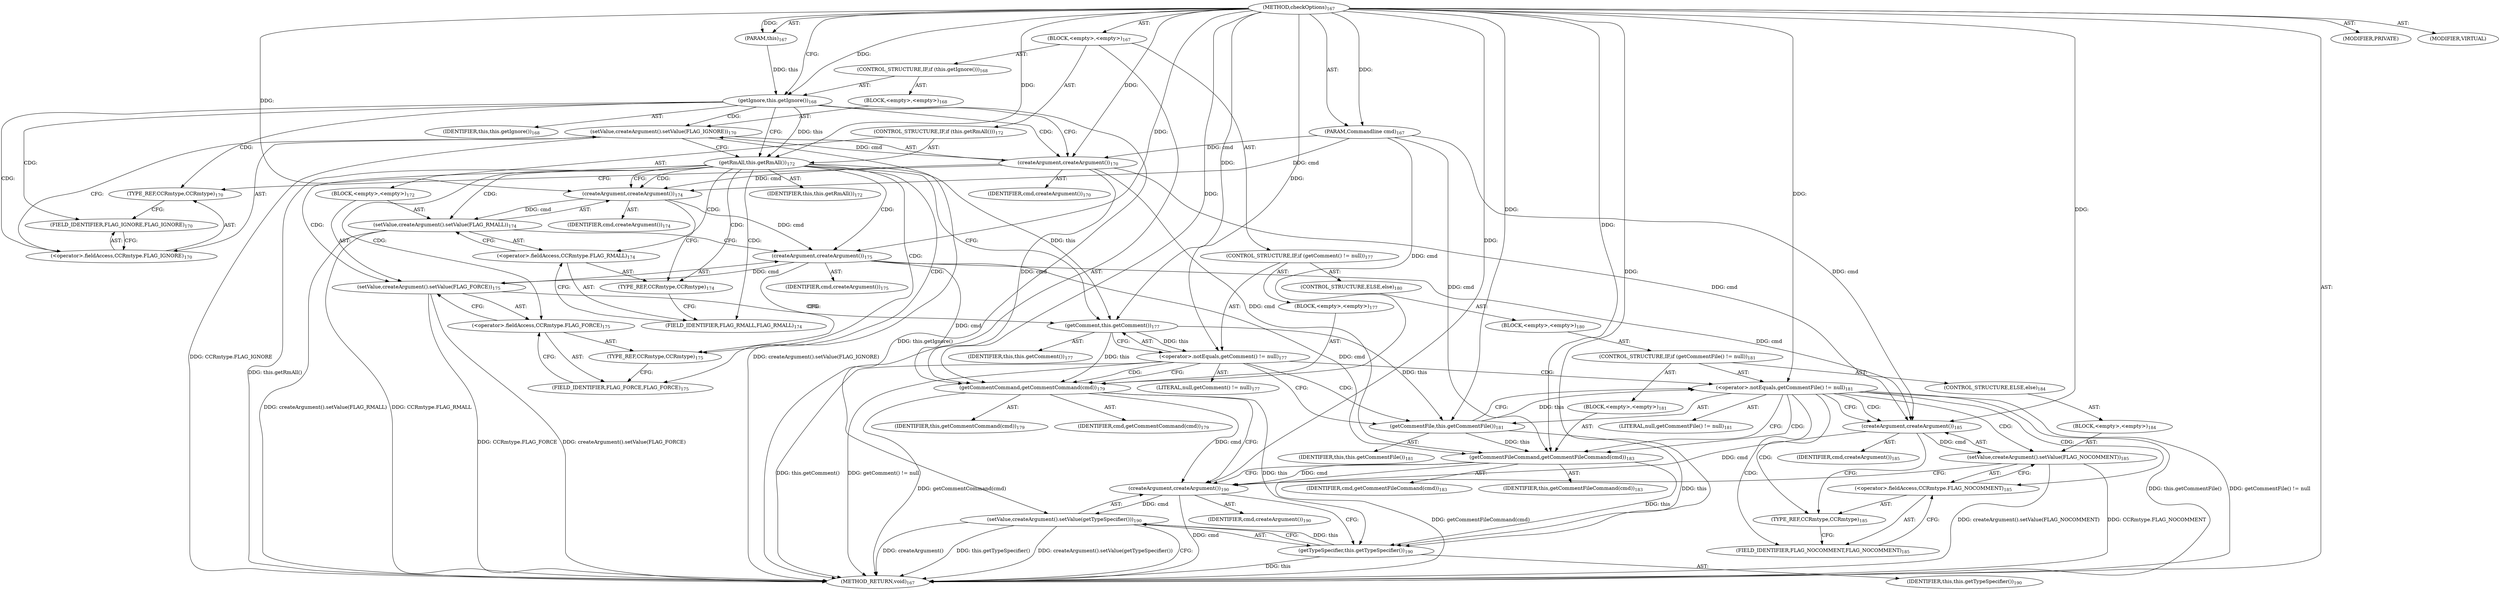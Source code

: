 digraph "checkOptions" {  
"111669149697" [label = <(METHOD,checkOptions)<SUB>167</SUB>> ]
"115964116993" [label = <(PARAM,this)<SUB>167</SUB>> ]
"115964116997" [label = <(PARAM,Commandline cmd)<SUB>167</SUB>> ]
"25769803783" [label = <(BLOCK,&lt;empty&gt;,&lt;empty&gt;)<SUB>167</SUB>> ]
"47244640259" [label = <(CONTROL_STRUCTURE,IF,if (this.getIgnore()))<SUB>168</SUB>> ]
"30064771105" [label = <(getIgnore,this.getIgnore())<SUB>168</SUB>> ]
"68719476742" [label = <(IDENTIFIER,this,this.getIgnore())<SUB>168</SUB>> ]
"25769803784" [label = <(BLOCK,&lt;empty&gt;,&lt;empty&gt;)<SUB>168</SUB>> ]
"30064771106" [label = <(setValue,createArgument().setValue(FLAG_IGNORE))<SUB>170</SUB>> ]
"30064771107" [label = <(createArgument,createArgument())<SUB>170</SUB>> ]
"68719476782" [label = <(IDENTIFIER,cmd,createArgument())<SUB>170</SUB>> ]
"30064771108" [label = <(&lt;operator&gt;.fieldAccess,CCRmtype.FLAG_IGNORE)<SUB>170</SUB>> ]
"180388626432" [label = <(TYPE_REF,CCRmtype,CCRmtype)<SUB>170</SUB>> ]
"55834574848" [label = <(FIELD_IDENTIFIER,FLAG_IGNORE,FLAG_IGNORE)<SUB>170</SUB>> ]
"47244640260" [label = <(CONTROL_STRUCTURE,IF,if (this.getRmAll()))<SUB>172</SUB>> ]
"30064771109" [label = <(getRmAll,this.getRmAll())<SUB>172</SUB>> ]
"68719476743" [label = <(IDENTIFIER,this,this.getRmAll())<SUB>172</SUB>> ]
"25769803785" [label = <(BLOCK,&lt;empty&gt;,&lt;empty&gt;)<SUB>172</SUB>> ]
"30064771110" [label = <(setValue,createArgument().setValue(FLAG_RMALL))<SUB>174</SUB>> ]
"30064771111" [label = <(createArgument,createArgument())<SUB>174</SUB>> ]
"68719476783" [label = <(IDENTIFIER,cmd,createArgument())<SUB>174</SUB>> ]
"30064771112" [label = <(&lt;operator&gt;.fieldAccess,CCRmtype.FLAG_RMALL)<SUB>174</SUB>> ]
"180388626433" [label = <(TYPE_REF,CCRmtype,CCRmtype)<SUB>174</SUB>> ]
"55834574849" [label = <(FIELD_IDENTIFIER,FLAG_RMALL,FLAG_RMALL)<SUB>174</SUB>> ]
"30064771113" [label = <(setValue,createArgument().setValue(FLAG_FORCE))<SUB>175</SUB>> ]
"30064771114" [label = <(createArgument,createArgument())<SUB>175</SUB>> ]
"68719476784" [label = <(IDENTIFIER,cmd,createArgument())<SUB>175</SUB>> ]
"30064771115" [label = <(&lt;operator&gt;.fieldAccess,CCRmtype.FLAG_FORCE)<SUB>175</SUB>> ]
"180388626434" [label = <(TYPE_REF,CCRmtype,CCRmtype)<SUB>175</SUB>> ]
"55834574850" [label = <(FIELD_IDENTIFIER,FLAG_FORCE,FLAG_FORCE)<SUB>175</SUB>> ]
"47244640261" [label = <(CONTROL_STRUCTURE,IF,if (getComment() != null))<SUB>177</SUB>> ]
"30064771116" [label = <(&lt;operator&gt;.notEquals,getComment() != null)<SUB>177</SUB>> ]
"30064771117" [label = <(getComment,this.getComment())<SUB>177</SUB>> ]
"68719476744" [label = <(IDENTIFIER,this,this.getComment())<SUB>177</SUB>> ]
"90194313222" [label = <(LITERAL,null,getComment() != null)<SUB>177</SUB>> ]
"25769803786" [label = <(BLOCK,&lt;empty&gt;,&lt;empty&gt;)<SUB>177</SUB>> ]
"30064771118" [label = <(getCommentCommand,getCommentCommand(cmd))<SUB>179</SUB>> ]
"68719476745" [label = <(IDENTIFIER,this,getCommentCommand(cmd))<SUB>179</SUB>> ]
"68719476785" [label = <(IDENTIFIER,cmd,getCommentCommand(cmd))<SUB>179</SUB>> ]
"47244640262" [label = <(CONTROL_STRUCTURE,ELSE,else)<SUB>180</SUB>> ]
"25769803787" [label = <(BLOCK,&lt;empty&gt;,&lt;empty&gt;)<SUB>180</SUB>> ]
"47244640263" [label = <(CONTROL_STRUCTURE,IF,if (getCommentFile() != null))<SUB>181</SUB>> ]
"30064771119" [label = <(&lt;operator&gt;.notEquals,getCommentFile() != null)<SUB>181</SUB>> ]
"30064771120" [label = <(getCommentFile,this.getCommentFile())<SUB>181</SUB>> ]
"68719476746" [label = <(IDENTIFIER,this,this.getCommentFile())<SUB>181</SUB>> ]
"90194313223" [label = <(LITERAL,null,getCommentFile() != null)<SUB>181</SUB>> ]
"25769803788" [label = <(BLOCK,&lt;empty&gt;,&lt;empty&gt;)<SUB>181</SUB>> ]
"30064771121" [label = <(getCommentFileCommand,getCommentFileCommand(cmd))<SUB>183</SUB>> ]
"68719476747" [label = <(IDENTIFIER,this,getCommentFileCommand(cmd))<SUB>183</SUB>> ]
"68719476786" [label = <(IDENTIFIER,cmd,getCommentFileCommand(cmd))<SUB>183</SUB>> ]
"47244640264" [label = <(CONTROL_STRUCTURE,ELSE,else)<SUB>184</SUB>> ]
"25769803789" [label = <(BLOCK,&lt;empty&gt;,&lt;empty&gt;)<SUB>184</SUB>> ]
"30064771122" [label = <(setValue,createArgument().setValue(FLAG_NOCOMMENT))<SUB>185</SUB>> ]
"30064771123" [label = <(createArgument,createArgument())<SUB>185</SUB>> ]
"68719476787" [label = <(IDENTIFIER,cmd,createArgument())<SUB>185</SUB>> ]
"30064771124" [label = <(&lt;operator&gt;.fieldAccess,CCRmtype.FLAG_NOCOMMENT)<SUB>185</SUB>> ]
"180388626435" [label = <(TYPE_REF,CCRmtype,CCRmtype)<SUB>185</SUB>> ]
"55834574851" [label = <(FIELD_IDENTIFIER,FLAG_NOCOMMENT,FLAG_NOCOMMENT)<SUB>185</SUB>> ]
"30064771125" [label = <(setValue,createArgument().setValue(getTypeSpecifier()))<SUB>190</SUB>> ]
"30064771126" [label = <(createArgument,createArgument())<SUB>190</SUB>> ]
"68719476788" [label = <(IDENTIFIER,cmd,createArgument())<SUB>190</SUB>> ]
"30064771127" [label = <(getTypeSpecifier,this.getTypeSpecifier())<SUB>190</SUB>> ]
"68719476748" [label = <(IDENTIFIER,this,this.getTypeSpecifier())<SUB>190</SUB>> ]
"133143986185" [label = <(MODIFIER,PRIVATE)> ]
"133143986186" [label = <(MODIFIER,VIRTUAL)> ]
"128849018881" [label = <(METHOD_RETURN,void)<SUB>167</SUB>> ]
  "111669149697" -> "115964116993"  [ label = "AST: "] 
  "111669149697" -> "115964116997"  [ label = "AST: "] 
  "111669149697" -> "25769803783"  [ label = "AST: "] 
  "111669149697" -> "133143986185"  [ label = "AST: "] 
  "111669149697" -> "133143986186"  [ label = "AST: "] 
  "111669149697" -> "128849018881"  [ label = "AST: "] 
  "25769803783" -> "47244640259"  [ label = "AST: "] 
  "25769803783" -> "47244640260"  [ label = "AST: "] 
  "25769803783" -> "47244640261"  [ label = "AST: "] 
  "25769803783" -> "30064771125"  [ label = "AST: "] 
  "47244640259" -> "30064771105"  [ label = "AST: "] 
  "47244640259" -> "25769803784"  [ label = "AST: "] 
  "30064771105" -> "68719476742"  [ label = "AST: "] 
  "25769803784" -> "30064771106"  [ label = "AST: "] 
  "30064771106" -> "30064771107"  [ label = "AST: "] 
  "30064771106" -> "30064771108"  [ label = "AST: "] 
  "30064771107" -> "68719476782"  [ label = "AST: "] 
  "30064771108" -> "180388626432"  [ label = "AST: "] 
  "30064771108" -> "55834574848"  [ label = "AST: "] 
  "47244640260" -> "30064771109"  [ label = "AST: "] 
  "47244640260" -> "25769803785"  [ label = "AST: "] 
  "30064771109" -> "68719476743"  [ label = "AST: "] 
  "25769803785" -> "30064771110"  [ label = "AST: "] 
  "25769803785" -> "30064771113"  [ label = "AST: "] 
  "30064771110" -> "30064771111"  [ label = "AST: "] 
  "30064771110" -> "30064771112"  [ label = "AST: "] 
  "30064771111" -> "68719476783"  [ label = "AST: "] 
  "30064771112" -> "180388626433"  [ label = "AST: "] 
  "30064771112" -> "55834574849"  [ label = "AST: "] 
  "30064771113" -> "30064771114"  [ label = "AST: "] 
  "30064771113" -> "30064771115"  [ label = "AST: "] 
  "30064771114" -> "68719476784"  [ label = "AST: "] 
  "30064771115" -> "180388626434"  [ label = "AST: "] 
  "30064771115" -> "55834574850"  [ label = "AST: "] 
  "47244640261" -> "30064771116"  [ label = "AST: "] 
  "47244640261" -> "25769803786"  [ label = "AST: "] 
  "47244640261" -> "47244640262"  [ label = "AST: "] 
  "30064771116" -> "30064771117"  [ label = "AST: "] 
  "30064771116" -> "90194313222"  [ label = "AST: "] 
  "30064771117" -> "68719476744"  [ label = "AST: "] 
  "25769803786" -> "30064771118"  [ label = "AST: "] 
  "30064771118" -> "68719476745"  [ label = "AST: "] 
  "30064771118" -> "68719476785"  [ label = "AST: "] 
  "47244640262" -> "25769803787"  [ label = "AST: "] 
  "25769803787" -> "47244640263"  [ label = "AST: "] 
  "47244640263" -> "30064771119"  [ label = "AST: "] 
  "47244640263" -> "25769803788"  [ label = "AST: "] 
  "47244640263" -> "47244640264"  [ label = "AST: "] 
  "30064771119" -> "30064771120"  [ label = "AST: "] 
  "30064771119" -> "90194313223"  [ label = "AST: "] 
  "30064771120" -> "68719476746"  [ label = "AST: "] 
  "25769803788" -> "30064771121"  [ label = "AST: "] 
  "30064771121" -> "68719476747"  [ label = "AST: "] 
  "30064771121" -> "68719476786"  [ label = "AST: "] 
  "47244640264" -> "25769803789"  [ label = "AST: "] 
  "25769803789" -> "30064771122"  [ label = "AST: "] 
  "30064771122" -> "30064771123"  [ label = "AST: "] 
  "30064771122" -> "30064771124"  [ label = "AST: "] 
  "30064771123" -> "68719476787"  [ label = "AST: "] 
  "30064771124" -> "180388626435"  [ label = "AST: "] 
  "30064771124" -> "55834574851"  [ label = "AST: "] 
  "30064771125" -> "30064771126"  [ label = "AST: "] 
  "30064771125" -> "30064771127"  [ label = "AST: "] 
  "30064771126" -> "68719476788"  [ label = "AST: "] 
  "30064771127" -> "68719476748"  [ label = "AST: "] 
  "30064771125" -> "128849018881"  [ label = "CFG: "] 
  "30064771105" -> "30064771107"  [ label = "CFG: "] 
  "30064771105" -> "30064771109"  [ label = "CFG: "] 
  "30064771109" -> "30064771111"  [ label = "CFG: "] 
  "30064771109" -> "30064771117"  [ label = "CFG: "] 
  "30064771116" -> "30064771118"  [ label = "CFG: "] 
  "30064771116" -> "30064771120"  [ label = "CFG: "] 
  "30064771126" -> "30064771127"  [ label = "CFG: "] 
  "30064771127" -> "30064771125"  [ label = "CFG: "] 
  "30064771106" -> "30064771109"  [ label = "CFG: "] 
  "30064771110" -> "30064771114"  [ label = "CFG: "] 
  "30064771113" -> "30064771117"  [ label = "CFG: "] 
  "30064771117" -> "30064771116"  [ label = "CFG: "] 
  "30064771118" -> "30064771126"  [ label = "CFG: "] 
  "30064771107" -> "180388626432"  [ label = "CFG: "] 
  "30064771108" -> "30064771106"  [ label = "CFG: "] 
  "30064771111" -> "180388626433"  [ label = "CFG: "] 
  "30064771112" -> "30064771110"  [ label = "CFG: "] 
  "30064771114" -> "180388626434"  [ label = "CFG: "] 
  "30064771115" -> "30064771113"  [ label = "CFG: "] 
  "180388626432" -> "55834574848"  [ label = "CFG: "] 
  "55834574848" -> "30064771108"  [ label = "CFG: "] 
  "180388626433" -> "55834574849"  [ label = "CFG: "] 
  "55834574849" -> "30064771112"  [ label = "CFG: "] 
  "180388626434" -> "55834574850"  [ label = "CFG: "] 
  "55834574850" -> "30064771115"  [ label = "CFG: "] 
  "30064771119" -> "30064771121"  [ label = "CFG: "] 
  "30064771119" -> "30064771123"  [ label = "CFG: "] 
  "30064771120" -> "30064771119"  [ label = "CFG: "] 
  "30064771121" -> "30064771126"  [ label = "CFG: "] 
  "30064771122" -> "30064771126"  [ label = "CFG: "] 
  "30064771123" -> "180388626435"  [ label = "CFG: "] 
  "30064771124" -> "30064771122"  [ label = "CFG: "] 
  "180388626435" -> "55834574851"  [ label = "CFG: "] 
  "55834574851" -> "30064771124"  [ label = "CFG: "] 
  "111669149697" -> "30064771105"  [ label = "CFG: "] 
  "30064771105" -> "128849018881"  [ label = "DDG: this.getIgnore()"] 
  "30064771106" -> "128849018881"  [ label = "DDG: CCRmtype.FLAG_IGNORE"] 
  "30064771106" -> "128849018881"  [ label = "DDG: createArgument().setValue(FLAG_IGNORE)"] 
  "30064771109" -> "128849018881"  [ label = "DDG: this.getRmAll()"] 
  "30064771110" -> "128849018881"  [ label = "DDG: CCRmtype.FLAG_RMALL"] 
  "30064771110" -> "128849018881"  [ label = "DDG: createArgument().setValue(FLAG_RMALL)"] 
  "30064771113" -> "128849018881"  [ label = "DDG: CCRmtype.FLAG_FORCE"] 
  "30064771113" -> "128849018881"  [ label = "DDG: createArgument().setValue(FLAG_FORCE)"] 
  "30064771116" -> "128849018881"  [ label = "DDG: this.getComment()"] 
  "30064771116" -> "128849018881"  [ label = "DDG: getComment() != null"] 
  "30064771119" -> "128849018881"  [ label = "DDG: this.getCommentFile()"] 
  "30064771119" -> "128849018881"  [ label = "DDG: getCommentFile() != null"] 
  "30064771122" -> "128849018881"  [ label = "DDG: CCRmtype.FLAG_NOCOMMENT"] 
  "30064771122" -> "128849018881"  [ label = "DDG: createArgument().setValue(FLAG_NOCOMMENT)"] 
  "30064771121" -> "128849018881"  [ label = "DDG: getCommentFileCommand(cmd)"] 
  "30064771118" -> "128849018881"  [ label = "DDG: getCommentCommand(cmd)"] 
  "30064771126" -> "128849018881"  [ label = "DDG: cmd"] 
  "30064771125" -> "128849018881"  [ label = "DDG: createArgument()"] 
  "30064771127" -> "128849018881"  [ label = "DDG: this"] 
  "30064771125" -> "128849018881"  [ label = "DDG: this.getTypeSpecifier()"] 
  "30064771125" -> "128849018881"  [ label = "DDG: createArgument().setValue(getTypeSpecifier())"] 
  "111669149697" -> "115964116993"  [ label = "DDG: "] 
  "111669149697" -> "115964116997"  [ label = "DDG: "] 
  "30064771126" -> "30064771125"  [ label = "DDG: cmd"] 
  "30064771127" -> "30064771125"  [ label = "DDG: this"] 
  "115964116993" -> "30064771105"  [ label = "DDG: this"] 
  "111669149697" -> "30064771105"  [ label = "DDG: "] 
  "30064771105" -> "30064771109"  [ label = "DDG: this"] 
  "111669149697" -> "30064771109"  [ label = "DDG: "] 
  "30064771117" -> "30064771116"  [ label = "DDG: this"] 
  "111669149697" -> "30064771116"  [ label = "DDG: "] 
  "30064771123" -> "30064771126"  [ label = "DDG: cmd"] 
  "30064771121" -> "30064771126"  [ label = "DDG: cmd"] 
  "30064771118" -> "30064771126"  [ label = "DDG: cmd"] 
  "111669149697" -> "30064771126"  [ label = "DDG: "] 
  "30064771120" -> "30064771127"  [ label = "DDG: this"] 
  "30064771121" -> "30064771127"  [ label = "DDG: this"] 
  "30064771118" -> "30064771127"  [ label = "DDG: this"] 
  "111669149697" -> "30064771127"  [ label = "DDG: "] 
  "30064771107" -> "30064771106"  [ label = "DDG: cmd"] 
  "30064771111" -> "30064771110"  [ label = "DDG: cmd"] 
  "30064771114" -> "30064771113"  [ label = "DDG: cmd"] 
  "30064771109" -> "30064771117"  [ label = "DDG: this"] 
  "111669149697" -> "30064771117"  [ label = "DDG: "] 
  "30064771117" -> "30064771118"  [ label = "DDG: this"] 
  "111669149697" -> "30064771118"  [ label = "DDG: "] 
  "115964116997" -> "30064771118"  [ label = "DDG: cmd"] 
  "30064771107" -> "30064771118"  [ label = "DDG: cmd"] 
  "30064771114" -> "30064771118"  [ label = "DDG: cmd"] 
  "115964116997" -> "30064771107"  [ label = "DDG: cmd"] 
  "111669149697" -> "30064771107"  [ label = "DDG: "] 
  "115964116997" -> "30064771111"  [ label = "DDG: cmd"] 
  "30064771107" -> "30064771111"  [ label = "DDG: cmd"] 
  "111669149697" -> "30064771111"  [ label = "DDG: "] 
  "30064771111" -> "30064771114"  [ label = "DDG: cmd"] 
  "111669149697" -> "30064771114"  [ label = "DDG: "] 
  "30064771120" -> "30064771119"  [ label = "DDG: this"] 
  "111669149697" -> "30064771119"  [ label = "DDG: "] 
  "30064771117" -> "30064771120"  [ label = "DDG: this"] 
  "111669149697" -> "30064771120"  [ label = "DDG: "] 
  "30064771120" -> "30064771121"  [ label = "DDG: this"] 
  "111669149697" -> "30064771121"  [ label = "DDG: "] 
  "115964116997" -> "30064771121"  [ label = "DDG: cmd"] 
  "30064771107" -> "30064771121"  [ label = "DDG: cmd"] 
  "30064771114" -> "30064771121"  [ label = "DDG: cmd"] 
  "30064771123" -> "30064771122"  [ label = "DDG: cmd"] 
  "115964116997" -> "30064771123"  [ label = "DDG: cmd"] 
  "30064771107" -> "30064771123"  [ label = "DDG: cmd"] 
  "30064771114" -> "30064771123"  [ label = "DDG: cmd"] 
  "111669149697" -> "30064771123"  [ label = "DDG: "] 
  "30064771105" -> "55834574848"  [ label = "CDG: "] 
  "30064771105" -> "180388626432"  [ label = "CDG: "] 
  "30064771105" -> "30064771106"  [ label = "CDG: "] 
  "30064771105" -> "30064771107"  [ label = "CDG: "] 
  "30064771105" -> "30064771108"  [ label = "CDG: "] 
  "30064771109" -> "55834574849"  [ label = "CDG: "] 
  "30064771109" -> "180388626433"  [ label = "CDG: "] 
  "30064771109" -> "180388626434"  [ label = "CDG: "] 
  "30064771109" -> "55834574850"  [ label = "CDG: "] 
  "30064771109" -> "30064771110"  [ label = "CDG: "] 
  "30064771109" -> "30064771111"  [ label = "CDG: "] 
  "30064771109" -> "30064771114"  [ label = "CDG: "] 
  "30064771109" -> "30064771115"  [ label = "CDG: "] 
  "30064771109" -> "30064771112"  [ label = "CDG: "] 
  "30064771109" -> "30064771113"  [ label = "CDG: "] 
  "30064771116" -> "30064771120"  [ label = "CDG: "] 
  "30064771116" -> "30064771118"  [ label = "CDG: "] 
  "30064771116" -> "30064771119"  [ label = "CDG: "] 
  "30064771119" -> "30064771122"  [ label = "CDG: "] 
  "30064771119" -> "30064771123"  [ label = "CDG: "] 
  "30064771119" -> "30064771121"  [ label = "CDG: "] 
  "30064771119" -> "30064771124"  [ label = "CDG: "] 
  "30064771119" -> "55834574851"  [ label = "CDG: "] 
  "30064771119" -> "180388626435"  [ label = "CDG: "] 
}

